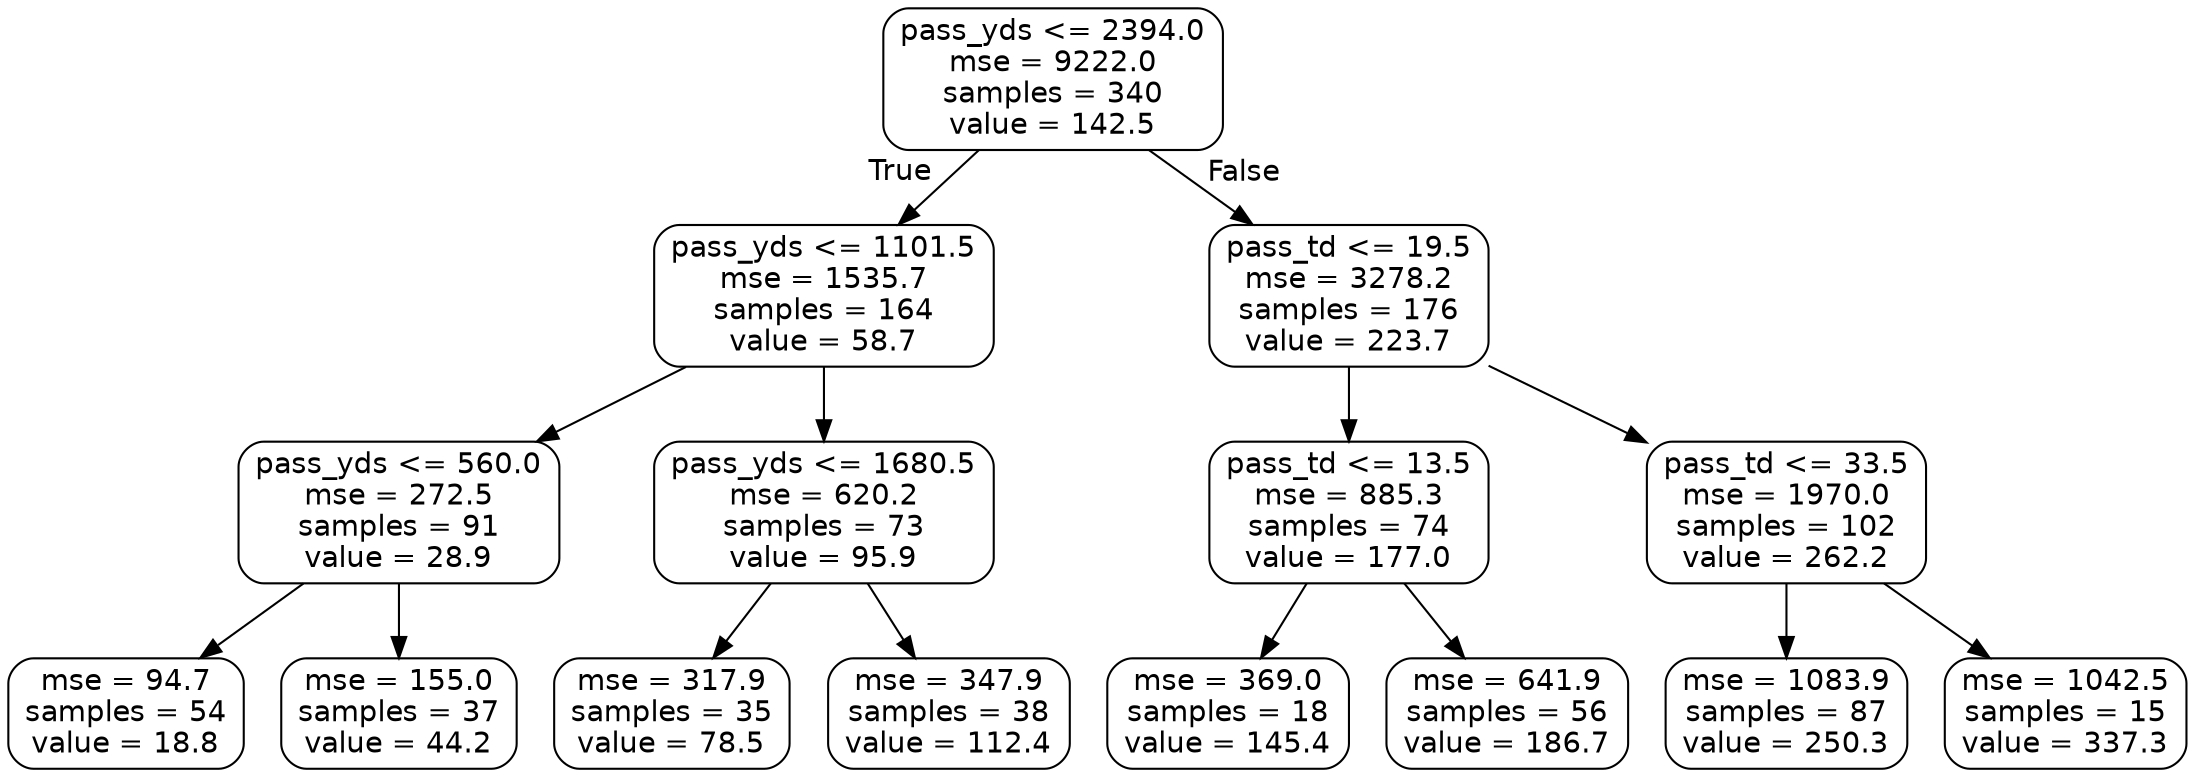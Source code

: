 digraph Tree {
node [shape=box, style="rounded", color="black", fontname=helvetica] ;
edge [fontname=helvetica] ;
0 [label="pass_yds <= 2394.0\nmse = 9222.0\nsamples = 340\nvalue = 142.5"] ;
1 [label="pass_yds <= 1101.5\nmse = 1535.7\nsamples = 164\nvalue = 58.7"] ;
0 -> 1 [labeldistance=2.5, labelangle=45, headlabel="True"] ;
2 [label="pass_yds <= 560.0\nmse = 272.5\nsamples = 91\nvalue = 28.9"] ;
1 -> 2 ;
3 [label="mse = 94.7\nsamples = 54\nvalue = 18.8"] ;
2 -> 3 ;
4 [label="mse = 155.0\nsamples = 37\nvalue = 44.2"] ;
2 -> 4 ;
5 [label="pass_yds <= 1680.5\nmse = 620.2\nsamples = 73\nvalue = 95.9"] ;
1 -> 5 ;
6 [label="mse = 317.9\nsamples = 35\nvalue = 78.5"] ;
5 -> 6 ;
7 [label="mse = 347.9\nsamples = 38\nvalue = 112.4"] ;
5 -> 7 ;
8 [label="pass_td <= 19.5\nmse = 3278.2\nsamples = 176\nvalue = 223.7"] ;
0 -> 8 [labeldistance=2.5, labelangle=-45, headlabel="False"] ;
9 [label="pass_td <= 13.5\nmse = 885.3\nsamples = 74\nvalue = 177.0"] ;
8 -> 9 ;
10 [label="mse = 369.0\nsamples = 18\nvalue = 145.4"] ;
9 -> 10 ;
11 [label="mse = 641.9\nsamples = 56\nvalue = 186.7"] ;
9 -> 11 ;
12 [label="pass_td <= 33.5\nmse = 1970.0\nsamples = 102\nvalue = 262.2"] ;
8 -> 12 ;
13 [label="mse = 1083.9\nsamples = 87\nvalue = 250.3"] ;
12 -> 13 ;
14 [label="mse = 1042.5\nsamples = 15\nvalue = 337.3"] ;
12 -> 14 ;
}